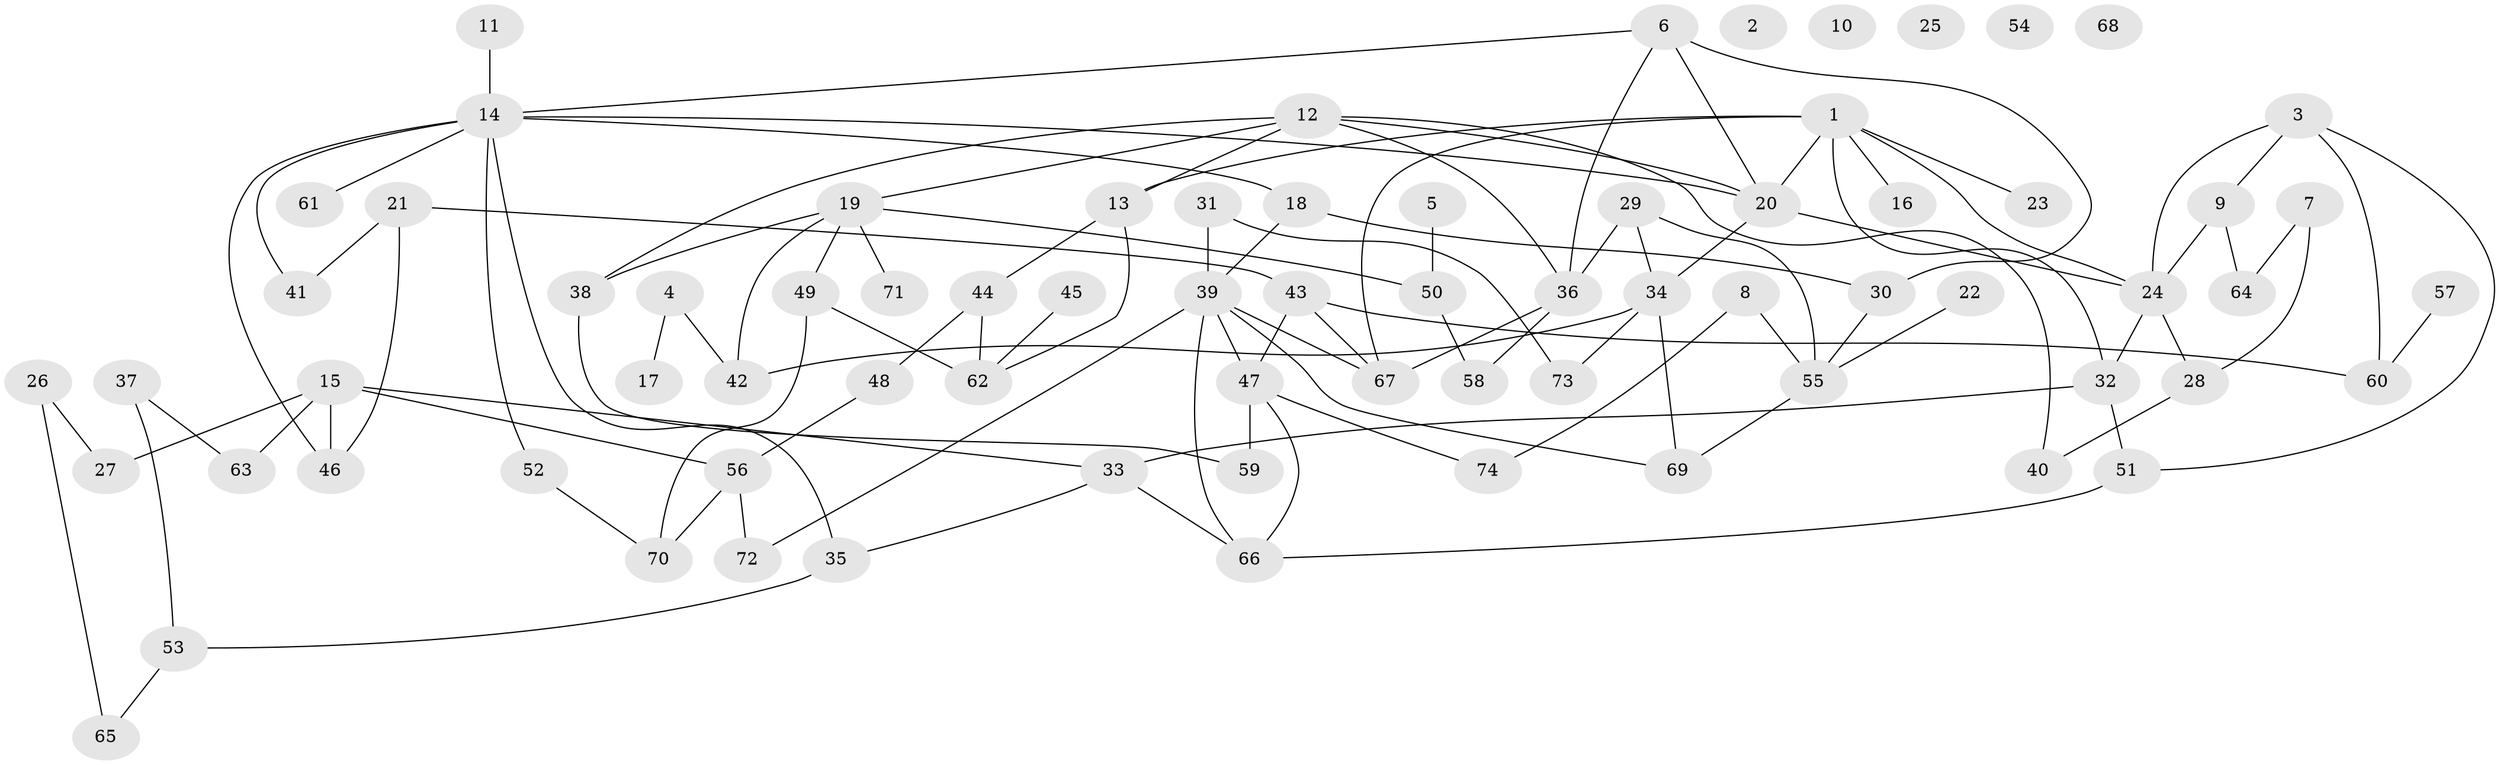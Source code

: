 // Generated by graph-tools (version 1.1) at 2025/40/03/09/25 04:40:31]
// undirected, 74 vertices, 107 edges
graph export_dot {
graph [start="1"]
  node [color=gray90,style=filled];
  1;
  2;
  3;
  4;
  5;
  6;
  7;
  8;
  9;
  10;
  11;
  12;
  13;
  14;
  15;
  16;
  17;
  18;
  19;
  20;
  21;
  22;
  23;
  24;
  25;
  26;
  27;
  28;
  29;
  30;
  31;
  32;
  33;
  34;
  35;
  36;
  37;
  38;
  39;
  40;
  41;
  42;
  43;
  44;
  45;
  46;
  47;
  48;
  49;
  50;
  51;
  52;
  53;
  54;
  55;
  56;
  57;
  58;
  59;
  60;
  61;
  62;
  63;
  64;
  65;
  66;
  67;
  68;
  69;
  70;
  71;
  72;
  73;
  74;
  1 -- 13;
  1 -- 16;
  1 -- 20;
  1 -- 23;
  1 -- 24;
  1 -- 32;
  1 -- 67;
  3 -- 9;
  3 -- 24;
  3 -- 51;
  3 -- 60;
  4 -- 17;
  4 -- 42;
  5 -- 50;
  6 -- 14;
  6 -- 20;
  6 -- 30;
  6 -- 36;
  7 -- 28;
  7 -- 64;
  8 -- 55;
  8 -- 74;
  9 -- 24;
  9 -- 64;
  11 -- 14;
  12 -- 13;
  12 -- 19;
  12 -- 20;
  12 -- 36;
  12 -- 38;
  12 -- 40;
  13 -- 44;
  13 -- 62;
  14 -- 18;
  14 -- 20;
  14 -- 35;
  14 -- 41;
  14 -- 46;
  14 -- 52;
  14 -- 61;
  15 -- 27;
  15 -- 33;
  15 -- 46;
  15 -- 56;
  15 -- 63;
  18 -- 30;
  18 -- 39;
  19 -- 38;
  19 -- 42;
  19 -- 49;
  19 -- 50;
  19 -- 71;
  20 -- 24;
  20 -- 34;
  21 -- 41;
  21 -- 43;
  21 -- 46;
  22 -- 55;
  24 -- 28;
  24 -- 32;
  26 -- 27;
  26 -- 65;
  28 -- 40;
  29 -- 34;
  29 -- 36;
  29 -- 55;
  30 -- 55;
  31 -- 39;
  31 -- 73;
  32 -- 33;
  32 -- 51;
  33 -- 35;
  33 -- 66;
  34 -- 42;
  34 -- 69;
  34 -- 73;
  35 -- 53;
  36 -- 58;
  36 -- 67;
  37 -- 53;
  37 -- 63;
  38 -- 59;
  39 -- 47;
  39 -- 66;
  39 -- 67;
  39 -- 69;
  39 -- 72;
  43 -- 47;
  43 -- 60;
  43 -- 67;
  44 -- 48;
  44 -- 62;
  45 -- 62;
  47 -- 59;
  47 -- 66;
  47 -- 74;
  48 -- 56;
  49 -- 62;
  49 -- 70;
  50 -- 58;
  51 -- 66;
  52 -- 70;
  53 -- 65;
  55 -- 69;
  56 -- 70;
  56 -- 72;
  57 -- 60;
}
